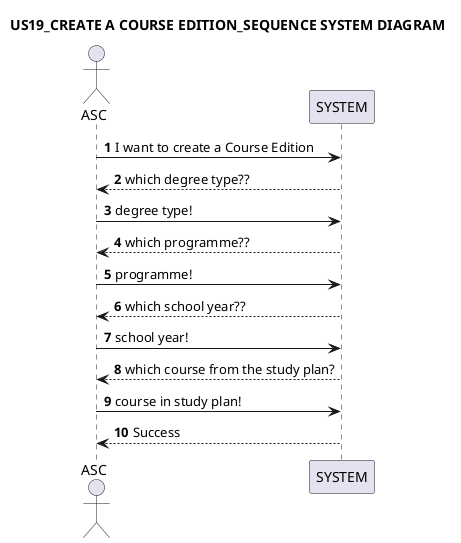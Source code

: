 @startuml
title: US19_CREATE A COURSE EDITION_SEQUENCE SYSTEM DIAGRAM
autonumber

actor ASC
participant SYSTEM
ASC -> SYSTEM:  I want to create a Course Edition
SYSTEM --> ASC -- : which degree type??
ASC -> SYSTEM:  degree type!
SYSTEM --> ASC -- : which programme??
ASC -> SYSTEM: programme!
SYSTEM --> ASC -- : which school year??
ASC -> SYSTEM: school year!
SYSTEM --> ASC -- : which course from the study plan?
ASC -> SYSTEM: course in study plan!
SYSTEM --> ASC --: Success


@enduml